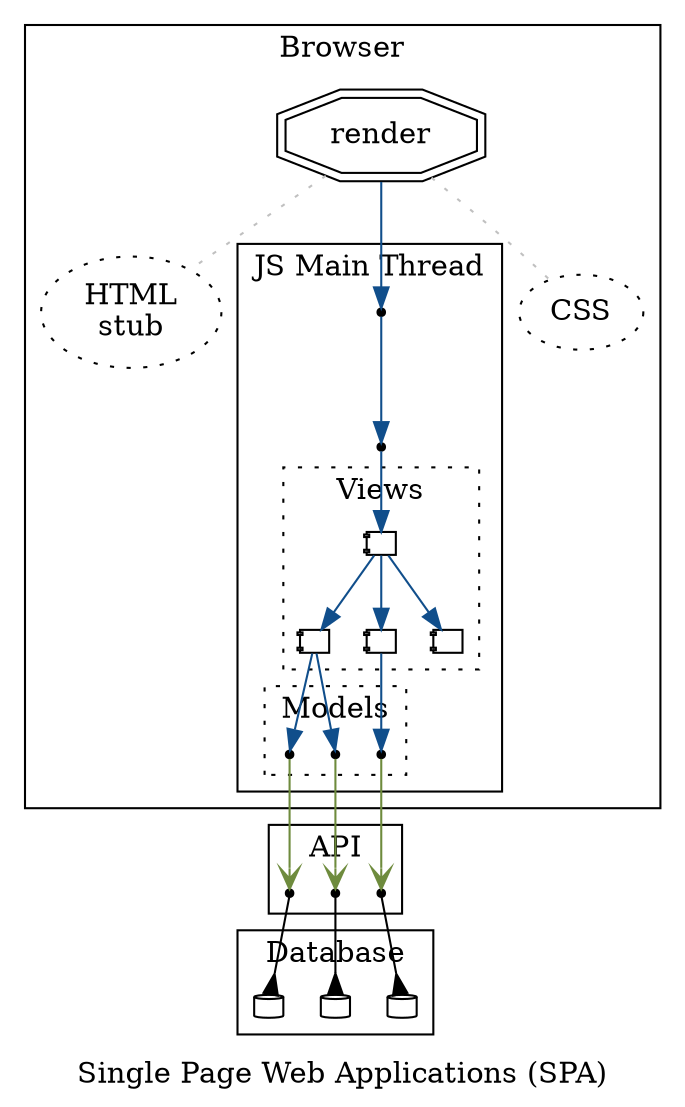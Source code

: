 digraph Single_Page_Web_Applications {
  label="Single Page Web Applications (SPA)"
  // rankdir="LR";

  node [shape=point]
  edge [color=dodgerblue4]
  
  subgraph cluster_browser {
    render

    html_request

    subgraph cluster_main {
      router
      controller

      subgraph cluster_models {
        user_model
        catalog_model
        inventory_model

        label="Models"
        style="dotted"
      }

      subgraph cluster_views {
        view
        header
        main
        footer
        
        label="Views"
        style="dotted"
      }

      label="JS Main Thread"
    }

    css_request

    label="Browser"
  }
  
  subgraph cluster_api {
    user_api
    catalog_api
    inventory_api
      
    label="API"
  }
  
  subgraph cluster_db {
    user_db
    catalog_db
    inventory_db
      
    label="Database"
  }

  render [shape=doubleoctagon]
  html_request [shape=ellipse label="HTML\nstub" style=dotted]
  css_request [shape=ellipse label="CSS" style=dotted]

  render -> html_request [style=dotted color=grey arrowhead=none]
  render -> css_request [style=dotted color=grey arrowhead=none]
  render -> router
    
  router -> controller
  controller -> view

  header -> user_model
  
  main -> catalog_model
  main -> inventory_model
  
  user_model -> user_api [arrowhead=vee, color=darkolivegreen4]
  catalog_model -> catalog_api [arrowhead=vee, color=darkolivegreen4]
  inventory_model -> inventory_api [arrowhead=vee, color=darkolivegreen4]
   
  user_api -> user_db [color=black arrowhead=inv]
  catalog_api -> catalog_db [color=black arrowhead=inv]
  inventory_api -> inventory_db [color=black arrowhead=inv]
  
  user_db [shape=cylinder label="" width=0.2 height=0.15]
  catalog_db [shape=cylinder label="" width=0.2 height=0.15]
  inventory_db [shape=cylinder label="" width=0.2 height=0.15]

  view [shape=component label="" width=0.2 height=0.15]
  header [shape=component label="" width=0.2 height=0.15]
  main [shape=component label="" width=0.2 height=0.15]
  footer [shape=component label="" width=0.2 height=0.15]
  
  view -> header
  view -> main
  view -> footer
}